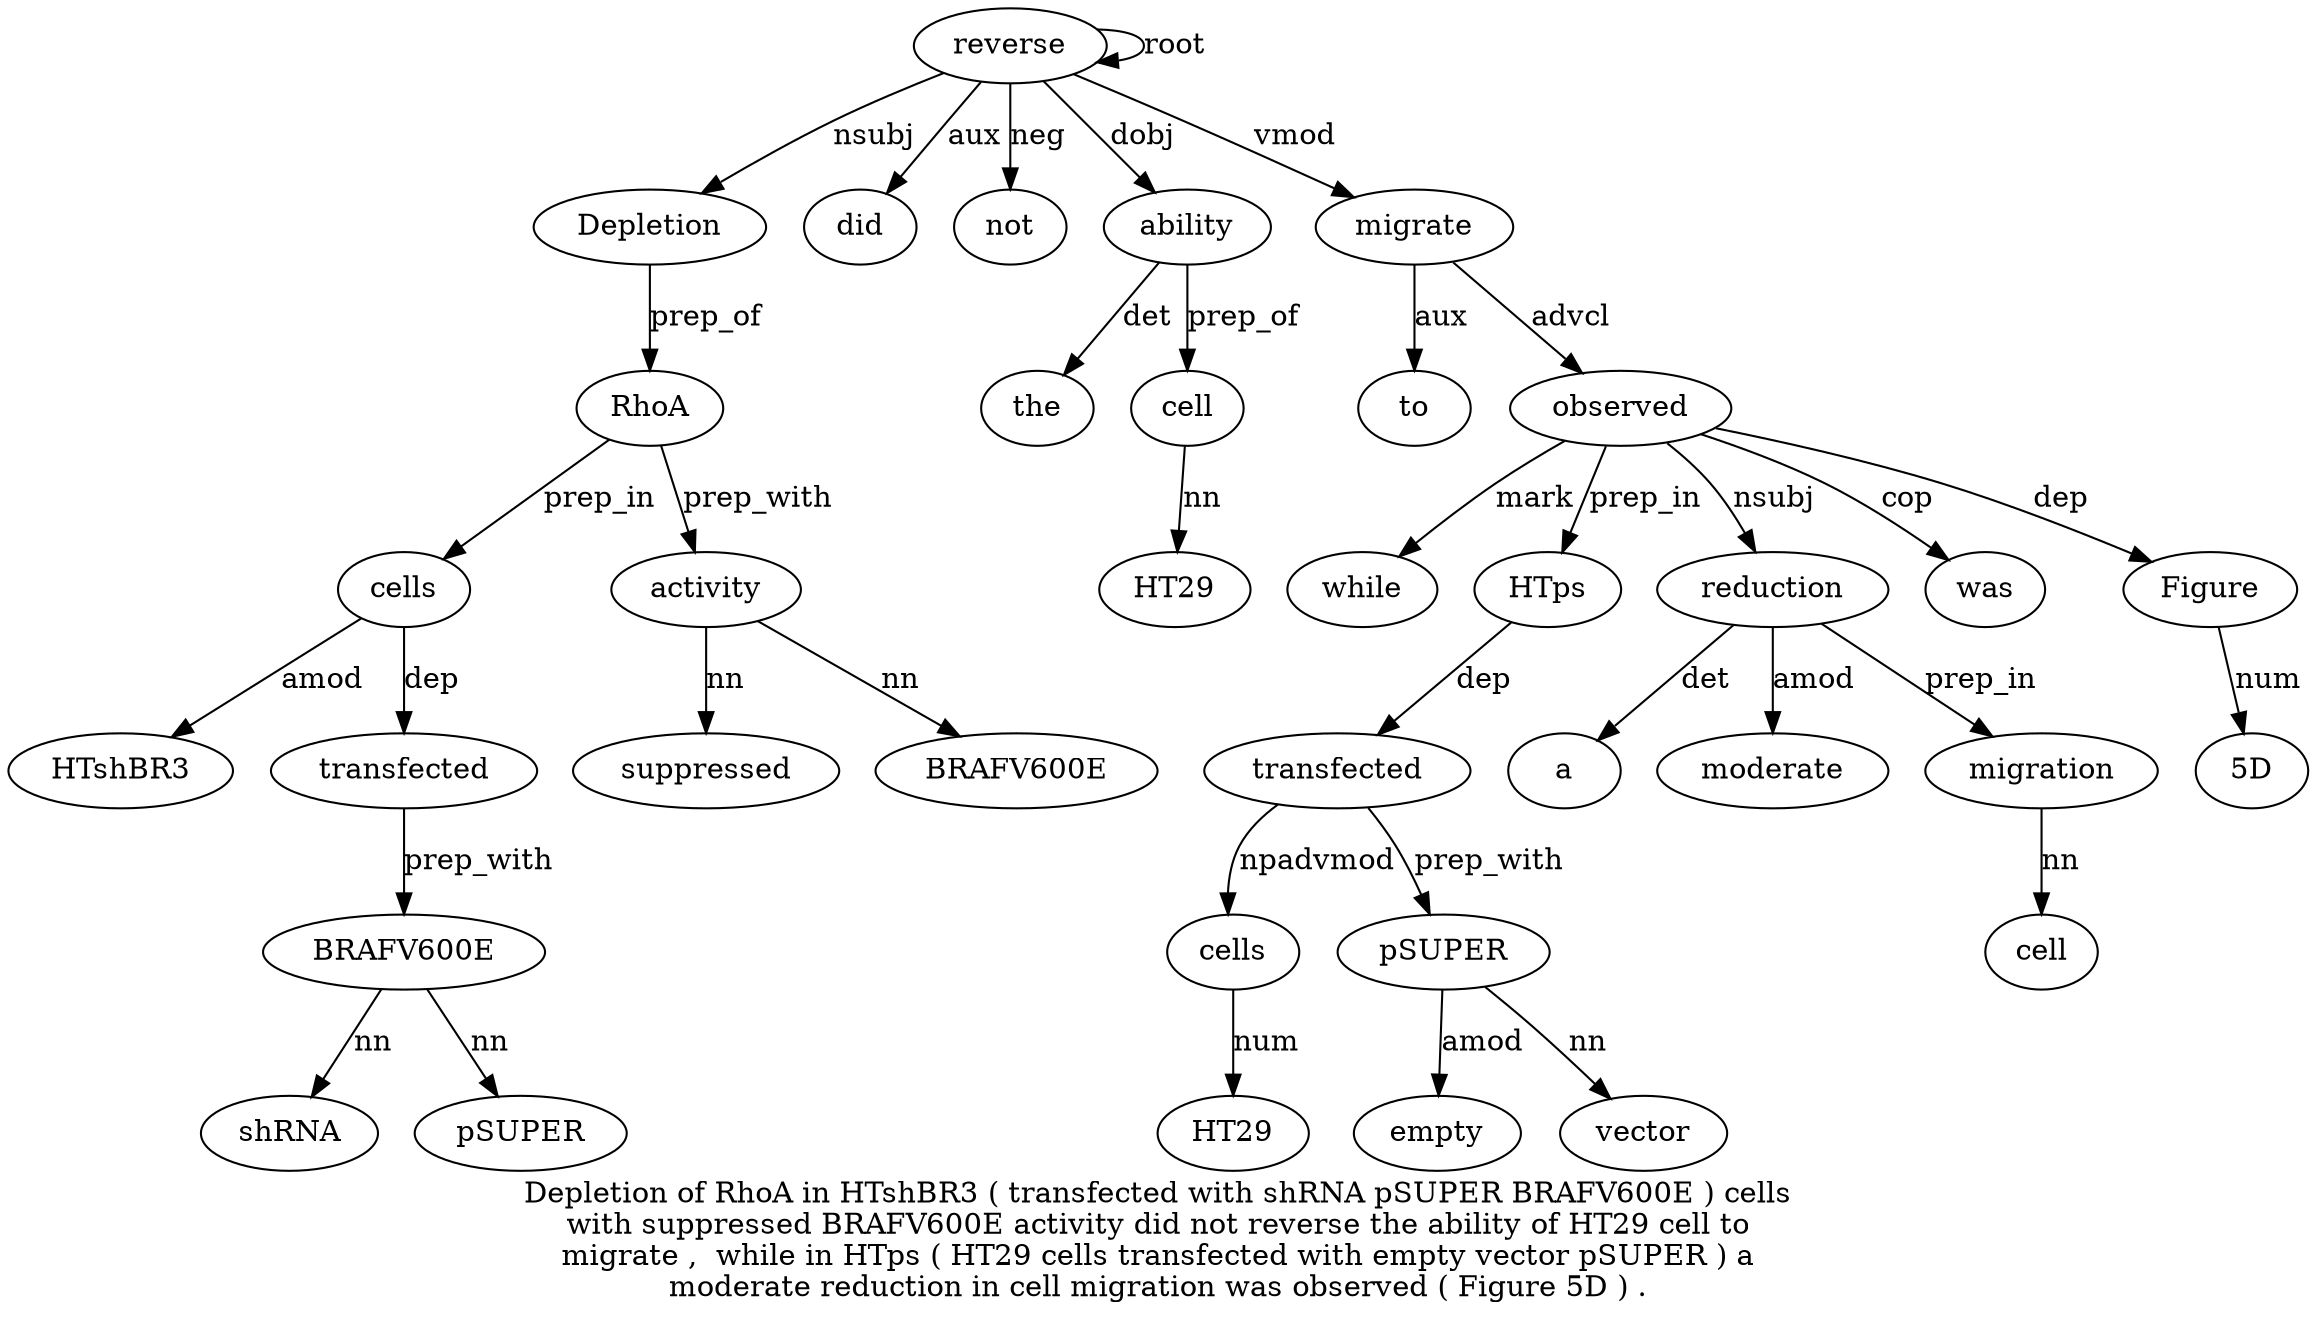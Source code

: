 digraph "Depletion of RhoA in HTshBR3 ( transfected with shRNA pSUPER BRAFV600E ) cells with suppressed BRAFV600E activity did not reverse the ability of HT29 cell to migrate ,  while in HTps ( HT29 cells transfected with empty vector pSUPER ) a moderate reduction in cell migration was observed ( Figure 5D ) ." {
label="Depletion of RhoA in HTshBR3 ( transfected with shRNA pSUPER BRAFV600E ) cells
with suppressed BRAFV600E activity did not reverse the ability of HT29 cell to
migrate ,  while in HTps ( HT29 cells transfected with empty vector pSUPER ) a
moderate reduction in cell migration was observed ( Figure 5D ) .";
reverse20 [style=filled, fillcolor=white, label=reverse];
Depletion1 [style=filled, fillcolor=white, label=Depletion];
reverse20 -> Depletion1  [label=nsubj];
RhoA3 [style=filled, fillcolor=white, label=RhoA];
Depletion1 -> RhoA3  [label=prep_of];
cells13 [style=filled, fillcolor=white, label=cells];
HTshBR35 [style=filled, fillcolor=white, label=HTshBR3];
cells13 -> HTshBR35  [label=amod];
transfected7 [style=filled, fillcolor=white, label=transfected];
cells13 -> transfected7  [label=dep];
BRAFV600E11 [style=filled, fillcolor=white, label=BRAFV600E];
shRNA9 [style=filled, fillcolor=white, label=shRNA];
BRAFV600E11 -> shRNA9  [label=nn];
pSUPER10 [style=filled, fillcolor=white, label=pSUPER];
BRAFV600E11 -> pSUPER10  [label=nn];
transfected7 -> BRAFV600E11  [label=prep_with];
RhoA3 -> cells13  [label=prep_in];
activity17 [style=filled, fillcolor=white, label=activity];
suppressed15 [style=filled, fillcolor=white, label=suppressed];
activity17 -> suppressed15  [label=nn];
BRAFV600E1 [style=filled, fillcolor=white, label=BRAFV600E];
activity17 -> BRAFV600E1  [label=nn];
RhoA3 -> activity17  [label=prep_with];
did18 [style=filled, fillcolor=white, label=did];
reverse20 -> did18  [label=aux];
not19 [style=filled, fillcolor=white, label=not];
reverse20 -> not19  [label=neg];
reverse20 -> reverse20  [label=root];
ability22 [style=filled, fillcolor=white, label=ability];
the21 [style=filled, fillcolor=white, label=the];
ability22 -> the21  [label=det];
reverse20 -> ability22  [label=dobj];
cell25 [style=filled, fillcolor=white, label=cell];
HT2924 [style=filled, fillcolor=white, label=HT29];
cell25 -> HT2924  [label=nn];
ability22 -> cell25  [label=prep_of];
migrate27 [style=filled, fillcolor=white, label=migrate];
to26 [style=filled, fillcolor=white, label=to];
migrate27 -> to26  [label=aux];
reverse20 -> migrate27  [label=vmod];
observed48 [style=filled, fillcolor=white, label=observed];
while29 [style=filled, fillcolor=white, label=while];
observed48 -> while29  [label=mark];
HTps31 [style=filled, fillcolor=white, label=HTps];
observed48 -> HTps31  [label=prep_in];
cells34 [style=filled, fillcolor=white, label=cells];
HT2933 [style=filled, fillcolor=white, label=HT29];
cells34 -> HT2933  [label=num];
transfected35 [style=filled, fillcolor=white, label=transfected];
transfected35 -> cells34  [label=npadvmod];
HTps31 -> transfected35  [label=dep];
pSUPER39 [style=filled, fillcolor=white, label=pSUPER];
empty37 [style=filled, fillcolor=white, label=empty];
pSUPER39 -> empty37  [label=amod];
vector38 [style=filled, fillcolor=white, label=vector];
pSUPER39 -> vector38  [label=nn];
transfected35 -> pSUPER39  [label=prep_with];
reduction43 [style=filled, fillcolor=white, label=reduction];
a41 [style=filled, fillcolor=white, label=a];
reduction43 -> a41  [label=det];
moderate42 [style=filled, fillcolor=white, label=moderate];
reduction43 -> moderate42  [label=amod];
observed48 -> reduction43  [label=nsubj];
migration46 [style=filled, fillcolor=white, label=migration];
cell45 [style=filled, fillcolor=white, label=cell];
migration46 -> cell45  [label=nn];
reduction43 -> migration46  [label=prep_in];
was47 [style=filled, fillcolor=white, label=was];
observed48 -> was47  [label=cop];
migrate27 -> observed48  [label=advcl];
Figure50 [style=filled, fillcolor=white, label=Figure];
observed48 -> Figure50  [label=dep];
"5D51" [style=filled, fillcolor=white, label="5D"];
Figure50 -> "5D51"  [label=num];
}
